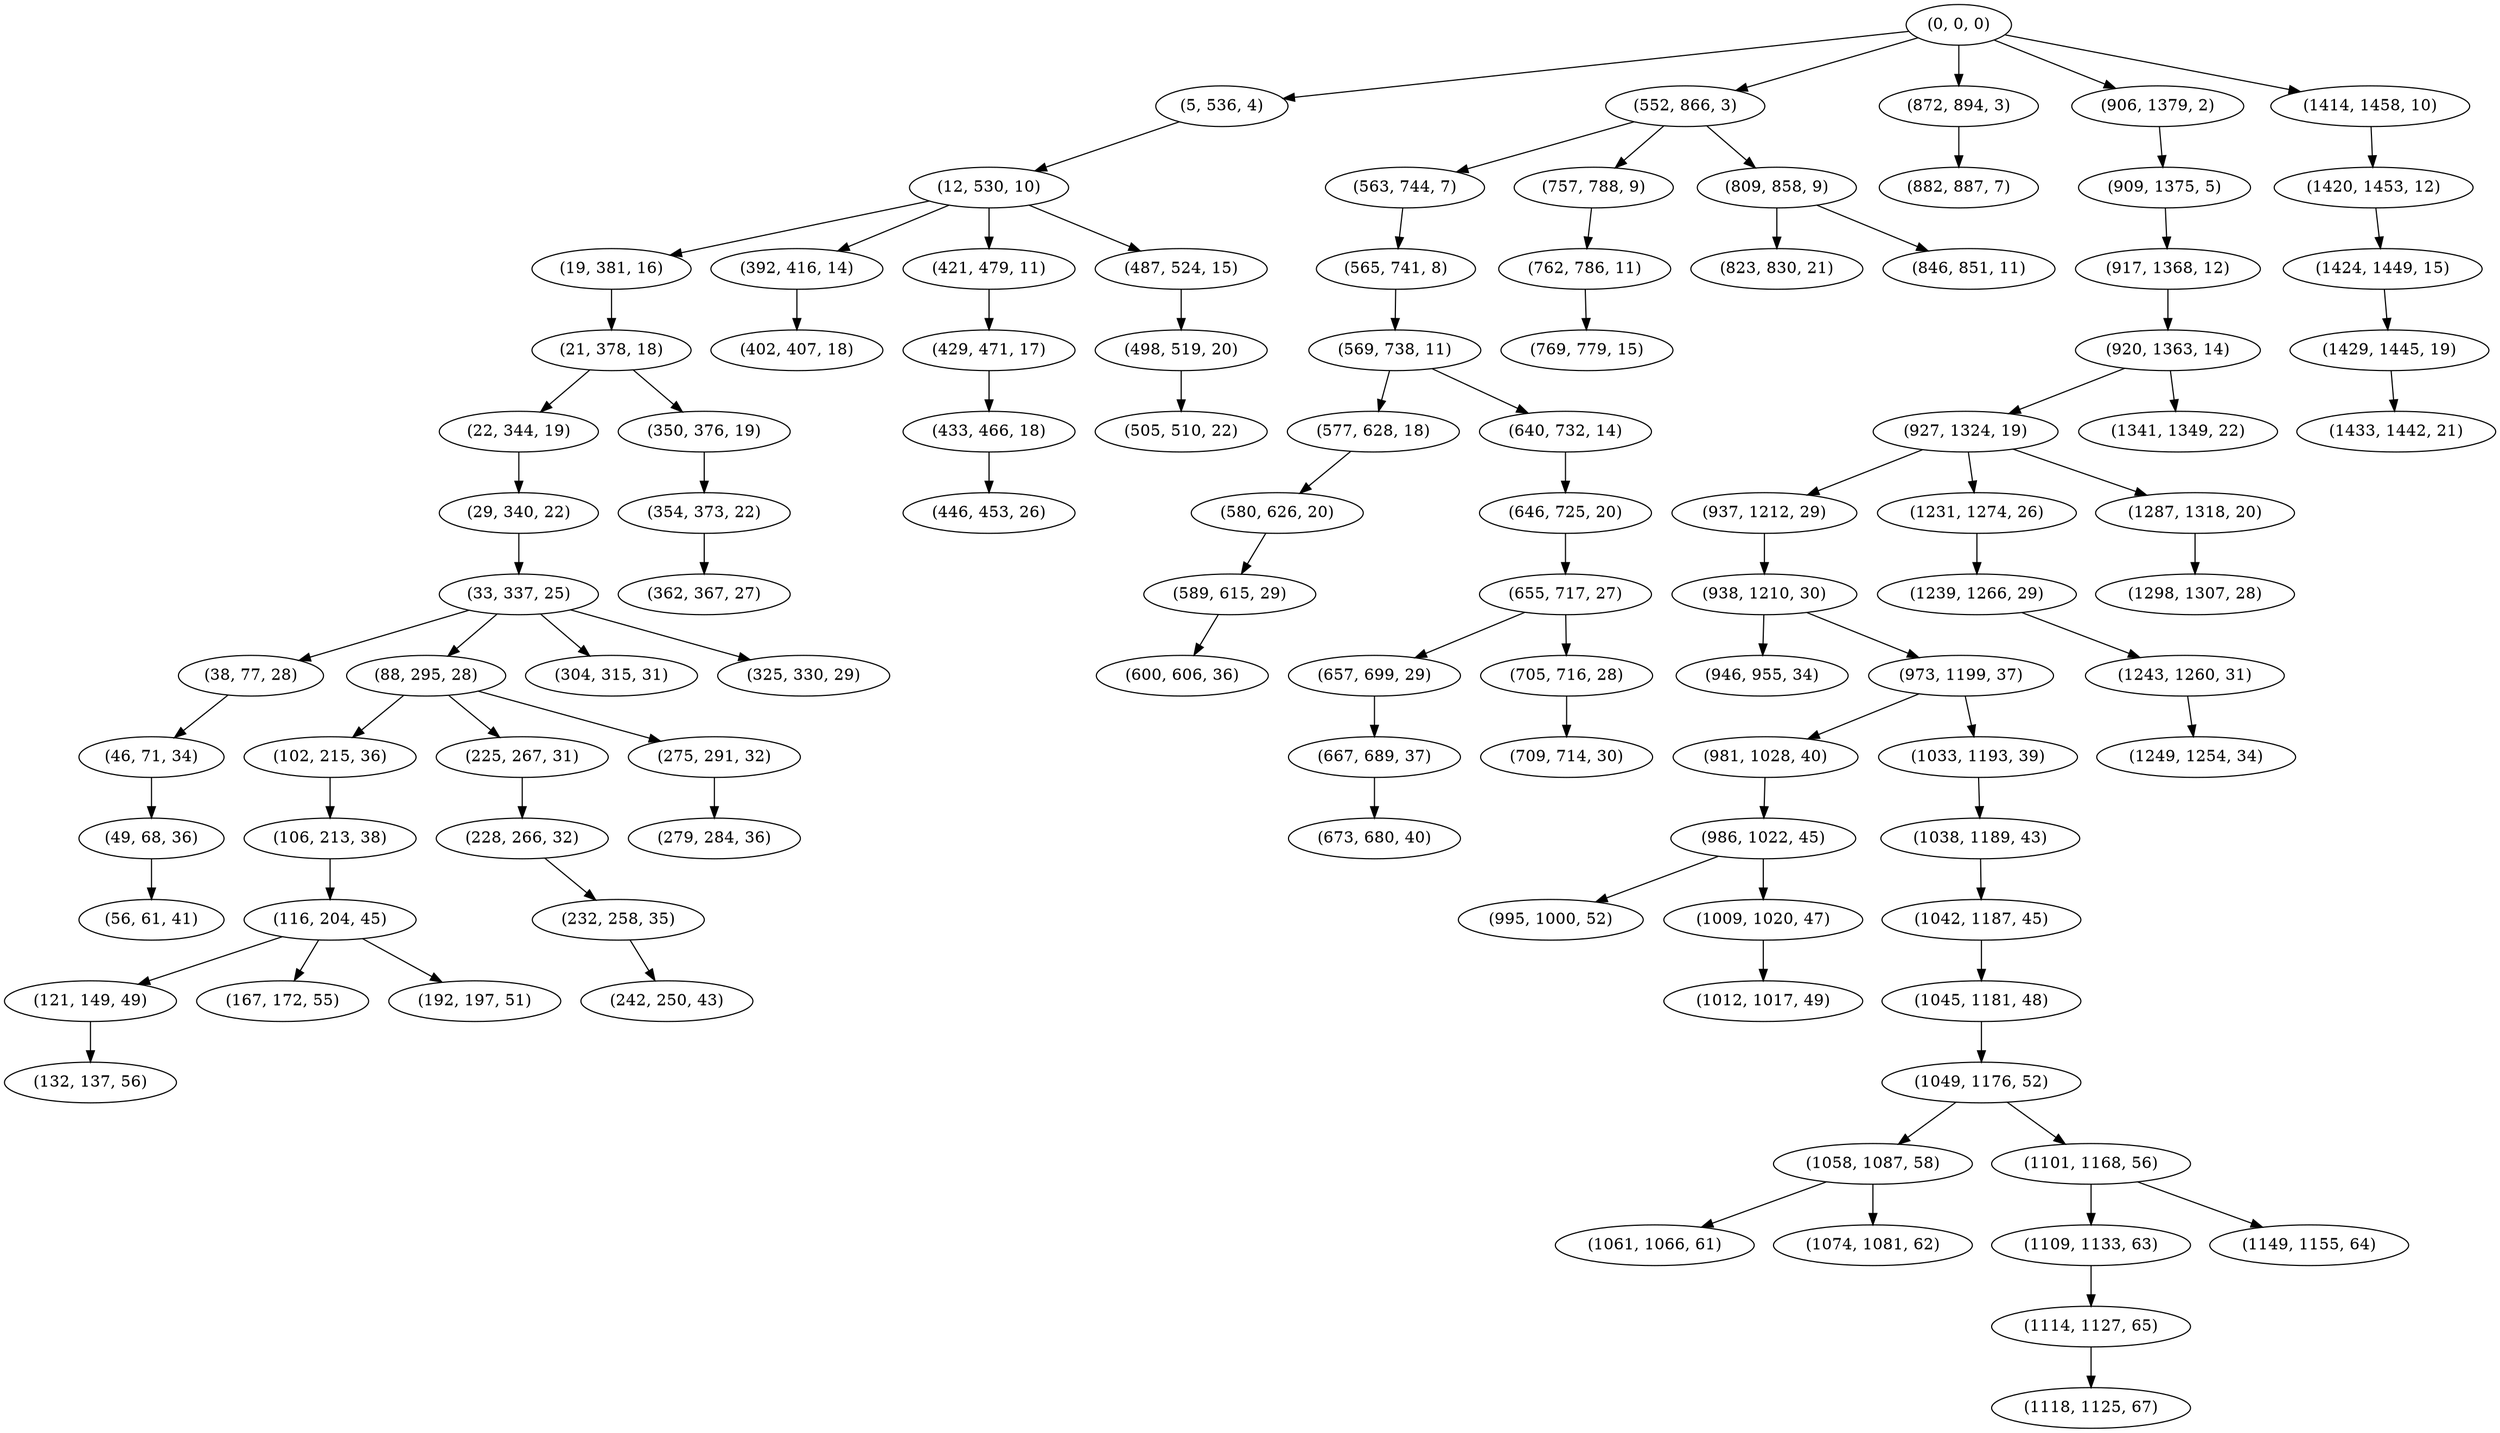 digraph tree {
    "(0, 0, 0)";
    "(5, 536, 4)";
    "(12, 530, 10)";
    "(19, 381, 16)";
    "(21, 378, 18)";
    "(22, 344, 19)";
    "(29, 340, 22)";
    "(33, 337, 25)";
    "(38, 77, 28)";
    "(46, 71, 34)";
    "(49, 68, 36)";
    "(56, 61, 41)";
    "(88, 295, 28)";
    "(102, 215, 36)";
    "(106, 213, 38)";
    "(116, 204, 45)";
    "(121, 149, 49)";
    "(132, 137, 56)";
    "(167, 172, 55)";
    "(192, 197, 51)";
    "(225, 267, 31)";
    "(228, 266, 32)";
    "(232, 258, 35)";
    "(242, 250, 43)";
    "(275, 291, 32)";
    "(279, 284, 36)";
    "(304, 315, 31)";
    "(325, 330, 29)";
    "(350, 376, 19)";
    "(354, 373, 22)";
    "(362, 367, 27)";
    "(392, 416, 14)";
    "(402, 407, 18)";
    "(421, 479, 11)";
    "(429, 471, 17)";
    "(433, 466, 18)";
    "(446, 453, 26)";
    "(487, 524, 15)";
    "(498, 519, 20)";
    "(505, 510, 22)";
    "(552, 866, 3)";
    "(563, 744, 7)";
    "(565, 741, 8)";
    "(569, 738, 11)";
    "(577, 628, 18)";
    "(580, 626, 20)";
    "(589, 615, 29)";
    "(600, 606, 36)";
    "(640, 732, 14)";
    "(646, 725, 20)";
    "(655, 717, 27)";
    "(657, 699, 29)";
    "(667, 689, 37)";
    "(673, 680, 40)";
    "(705, 716, 28)";
    "(709, 714, 30)";
    "(757, 788, 9)";
    "(762, 786, 11)";
    "(769, 779, 15)";
    "(809, 858, 9)";
    "(823, 830, 21)";
    "(846, 851, 11)";
    "(872, 894, 3)";
    "(882, 887, 7)";
    "(906, 1379, 2)";
    "(909, 1375, 5)";
    "(917, 1368, 12)";
    "(920, 1363, 14)";
    "(927, 1324, 19)";
    "(937, 1212, 29)";
    "(938, 1210, 30)";
    "(946, 955, 34)";
    "(973, 1199, 37)";
    "(981, 1028, 40)";
    "(986, 1022, 45)";
    "(995, 1000, 52)";
    "(1009, 1020, 47)";
    "(1012, 1017, 49)";
    "(1033, 1193, 39)";
    "(1038, 1189, 43)";
    "(1042, 1187, 45)";
    "(1045, 1181, 48)";
    "(1049, 1176, 52)";
    "(1058, 1087, 58)";
    "(1061, 1066, 61)";
    "(1074, 1081, 62)";
    "(1101, 1168, 56)";
    "(1109, 1133, 63)";
    "(1114, 1127, 65)";
    "(1118, 1125, 67)";
    "(1149, 1155, 64)";
    "(1231, 1274, 26)";
    "(1239, 1266, 29)";
    "(1243, 1260, 31)";
    "(1249, 1254, 34)";
    "(1287, 1318, 20)";
    "(1298, 1307, 28)";
    "(1341, 1349, 22)";
    "(1414, 1458, 10)";
    "(1420, 1453, 12)";
    "(1424, 1449, 15)";
    "(1429, 1445, 19)";
    "(1433, 1442, 21)";
    "(0, 0, 0)" -> "(5, 536, 4)";
    "(0, 0, 0)" -> "(552, 866, 3)";
    "(0, 0, 0)" -> "(872, 894, 3)";
    "(0, 0, 0)" -> "(906, 1379, 2)";
    "(0, 0, 0)" -> "(1414, 1458, 10)";
    "(5, 536, 4)" -> "(12, 530, 10)";
    "(12, 530, 10)" -> "(19, 381, 16)";
    "(12, 530, 10)" -> "(392, 416, 14)";
    "(12, 530, 10)" -> "(421, 479, 11)";
    "(12, 530, 10)" -> "(487, 524, 15)";
    "(19, 381, 16)" -> "(21, 378, 18)";
    "(21, 378, 18)" -> "(22, 344, 19)";
    "(21, 378, 18)" -> "(350, 376, 19)";
    "(22, 344, 19)" -> "(29, 340, 22)";
    "(29, 340, 22)" -> "(33, 337, 25)";
    "(33, 337, 25)" -> "(38, 77, 28)";
    "(33, 337, 25)" -> "(88, 295, 28)";
    "(33, 337, 25)" -> "(304, 315, 31)";
    "(33, 337, 25)" -> "(325, 330, 29)";
    "(38, 77, 28)" -> "(46, 71, 34)";
    "(46, 71, 34)" -> "(49, 68, 36)";
    "(49, 68, 36)" -> "(56, 61, 41)";
    "(88, 295, 28)" -> "(102, 215, 36)";
    "(88, 295, 28)" -> "(225, 267, 31)";
    "(88, 295, 28)" -> "(275, 291, 32)";
    "(102, 215, 36)" -> "(106, 213, 38)";
    "(106, 213, 38)" -> "(116, 204, 45)";
    "(116, 204, 45)" -> "(121, 149, 49)";
    "(116, 204, 45)" -> "(167, 172, 55)";
    "(116, 204, 45)" -> "(192, 197, 51)";
    "(121, 149, 49)" -> "(132, 137, 56)";
    "(225, 267, 31)" -> "(228, 266, 32)";
    "(228, 266, 32)" -> "(232, 258, 35)";
    "(232, 258, 35)" -> "(242, 250, 43)";
    "(275, 291, 32)" -> "(279, 284, 36)";
    "(350, 376, 19)" -> "(354, 373, 22)";
    "(354, 373, 22)" -> "(362, 367, 27)";
    "(392, 416, 14)" -> "(402, 407, 18)";
    "(421, 479, 11)" -> "(429, 471, 17)";
    "(429, 471, 17)" -> "(433, 466, 18)";
    "(433, 466, 18)" -> "(446, 453, 26)";
    "(487, 524, 15)" -> "(498, 519, 20)";
    "(498, 519, 20)" -> "(505, 510, 22)";
    "(552, 866, 3)" -> "(563, 744, 7)";
    "(552, 866, 3)" -> "(757, 788, 9)";
    "(552, 866, 3)" -> "(809, 858, 9)";
    "(563, 744, 7)" -> "(565, 741, 8)";
    "(565, 741, 8)" -> "(569, 738, 11)";
    "(569, 738, 11)" -> "(577, 628, 18)";
    "(569, 738, 11)" -> "(640, 732, 14)";
    "(577, 628, 18)" -> "(580, 626, 20)";
    "(580, 626, 20)" -> "(589, 615, 29)";
    "(589, 615, 29)" -> "(600, 606, 36)";
    "(640, 732, 14)" -> "(646, 725, 20)";
    "(646, 725, 20)" -> "(655, 717, 27)";
    "(655, 717, 27)" -> "(657, 699, 29)";
    "(655, 717, 27)" -> "(705, 716, 28)";
    "(657, 699, 29)" -> "(667, 689, 37)";
    "(667, 689, 37)" -> "(673, 680, 40)";
    "(705, 716, 28)" -> "(709, 714, 30)";
    "(757, 788, 9)" -> "(762, 786, 11)";
    "(762, 786, 11)" -> "(769, 779, 15)";
    "(809, 858, 9)" -> "(823, 830, 21)";
    "(809, 858, 9)" -> "(846, 851, 11)";
    "(872, 894, 3)" -> "(882, 887, 7)";
    "(906, 1379, 2)" -> "(909, 1375, 5)";
    "(909, 1375, 5)" -> "(917, 1368, 12)";
    "(917, 1368, 12)" -> "(920, 1363, 14)";
    "(920, 1363, 14)" -> "(927, 1324, 19)";
    "(920, 1363, 14)" -> "(1341, 1349, 22)";
    "(927, 1324, 19)" -> "(937, 1212, 29)";
    "(927, 1324, 19)" -> "(1231, 1274, 26)";
    "(927, 1324, 19)" -> "(1287, 1318, 20)";
    "(937, 1212, 29)" -> "(938, 1210, 30)";
    "(938, 1210, 30)" -> "(946, 955, 34)";
    "(938, 1210, 30)" -> "(973, 1199, 37)";
    "(973, 1199, 37)" -> "(981, 1028, 40)";
    "(973, 1199, 37)" -> "(1033, 1193, 39)";
    "(981, 1028, 40)" -> "(986, 1022, 45)";
    "(986, 1022, 45)" -> "(995, 1000, 52)";
    "(986, 1022, 45)" -> "(1009, 1020, 47)";
    "(1009, 1020, 47)" -> "(1012, 1017, 49)";
    "(1033, 1193, 39)" -> "(1038, 1189, 43)";
    "(1038, 1189, 43)" -> "(1042, 1187, 45)";
    "(1042, 1187, 45)" -> "(1045, 1181, 48)";
    "(1045, 1181, 48)" -> "(1049, 1176, 52)";
    "(1049, 1176, 52)" -> "(1058, 1087, 58)";
    "(1049, 1176, 52)" -> "(1101, 1168, 56)";
    "(1058, 1087, 58)" -> "(1061, 1066, 61)";
    "(1058, 1087, 58)" -> "(1074, 1081, 62)";
    "(1101, 1168, 56)" -> "(1109, 1133, 63)";
    "(1101, 1168, 56)" -> "(1149, 1155, 64)";
    "(1109, 1133, 63)" -> "(1114, 1127, 65)";
    "(1114, 1127, 65)" -> "(1118, 1125, 67)";
    "(1231, 1274, 26)" -> "(1239, 1266, 29)";
    "(1239, 1266, 29)" -> "(1243, 1260, 31)";
    "(1243, 1260, 31)" -> "(1249, 1254, 34)";
    "(1287, 1318, 20)" -> "(1298, 1307, 28)";
    "(1414, 1458, 10)" -> "(1420, 1453, 12)";
    "(1420, 1453, 12)" -> "(1424, 1449, 15)";
    "(1424, 1449, 15)" -> "(1429, 1445, 19)";
    "(1429, 1445, 19)" -> "(1433, 1442, 21)";
}
